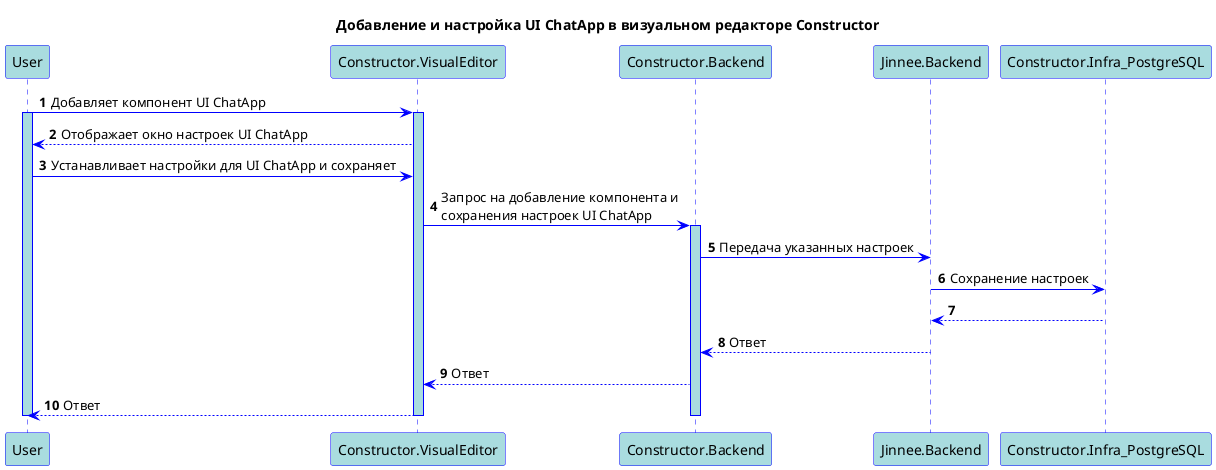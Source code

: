 @startuml
autonumber

skinparam sequence {
	ArrowColor blue

	LifeLineBorderColor blue
	LifeLineBackgroundColor #A9DCDF

	ParticipantBorderColor blue
	ParticipantBackgroundColor #A9DCDF
	ParticipantFontColor black

	ActorBorderColor blue
	ActorBackgroundColor #A9DCDF
}

<style>
	.success * {
		BackgroundColor #90ee90
		FontColor Black
		RoundCorner 10
	}
</style>

title Добавление и настройка UI ChatApp в визуальном редакторе Constructor

User -> Constructor.VisualEditor : Добавляет компонент UI ChatApp
activate User
activate Constructor.VisualEditor
Constructor.VisualEditor --> User : Отображает окно настроек UI ChatApp
User -> Constructor.VisualEditor : Устанавливает настройки для UI ChatApp и сохраняет
Constructor.VisualEditor -> Constructor.Backend : Запрос на добавление компонента и\nсохранения настроек UI ChatApp
activate Constructor.Backend
Constructor.Backend -> Jinnee.Backend: Передача указанных настроек
Jinnee.Backend -> Constructor.Infra_PostgreSQL: Сохранение настроек
Constructor.Infra_PostgreSQL --> Jinnee.Backend: 
Jinnee.Backend --> Constructor.Backend: Ответ


Constructor.Backend --> Constructor.VisualEditor : Ответ

Constructor.VisualEditor --> User: Ответ
deactivate Constructor.Backend
deactivate Constructor.VisualEditor
deactivate User

@enduml
